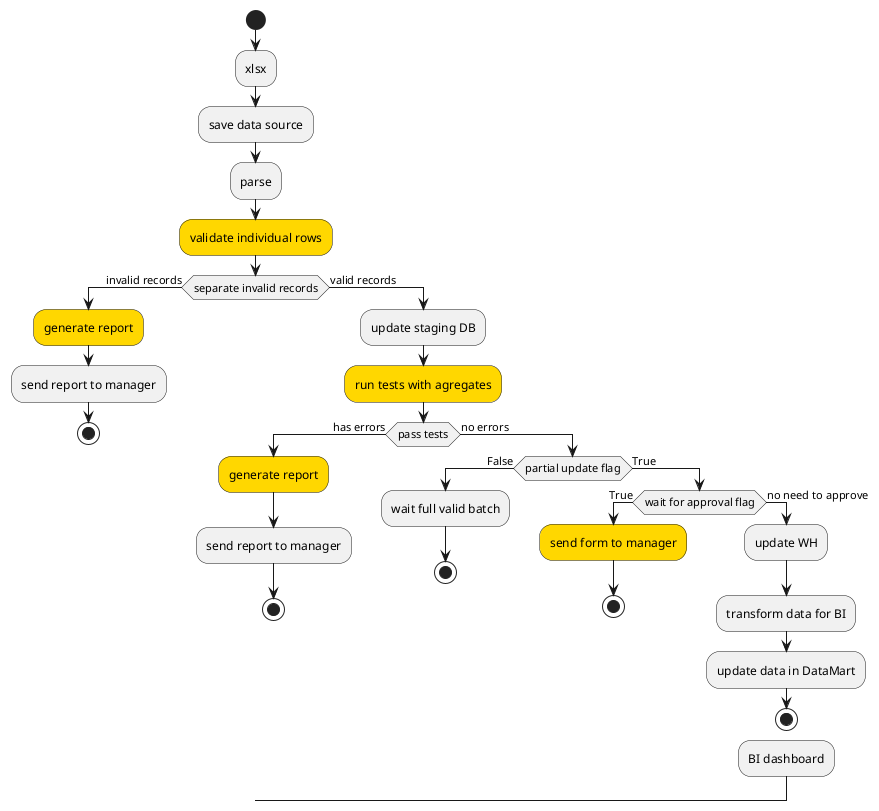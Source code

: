 @startuml
start
:xlsx;
:save data source;
:parse;
#gold:validate individual rows;
if (separate invalid records) then (invalid records)
	#gold:generate report;
	:send report to manager;
	stop
else (valid records)
	:update staging DB;
	#gold:run tests with agregates;
	if (pass tests) then (has errors)
		#gold:generate report;
		:send report to manager;
		stop
	else (no errors)
		if (partial update flag) then (False)
			:wait full valid batch;
			stop
		else (True)
			if (wait for approval flag) then (True)
				#gold:send form to manager;
				stop
			else (no need to approve)
				:update WH;
				:transform data for BI;
				:update data in DataMart;
				stop
				:BI dashboard;
			endif
		endif
	endif
endif
@enduml

